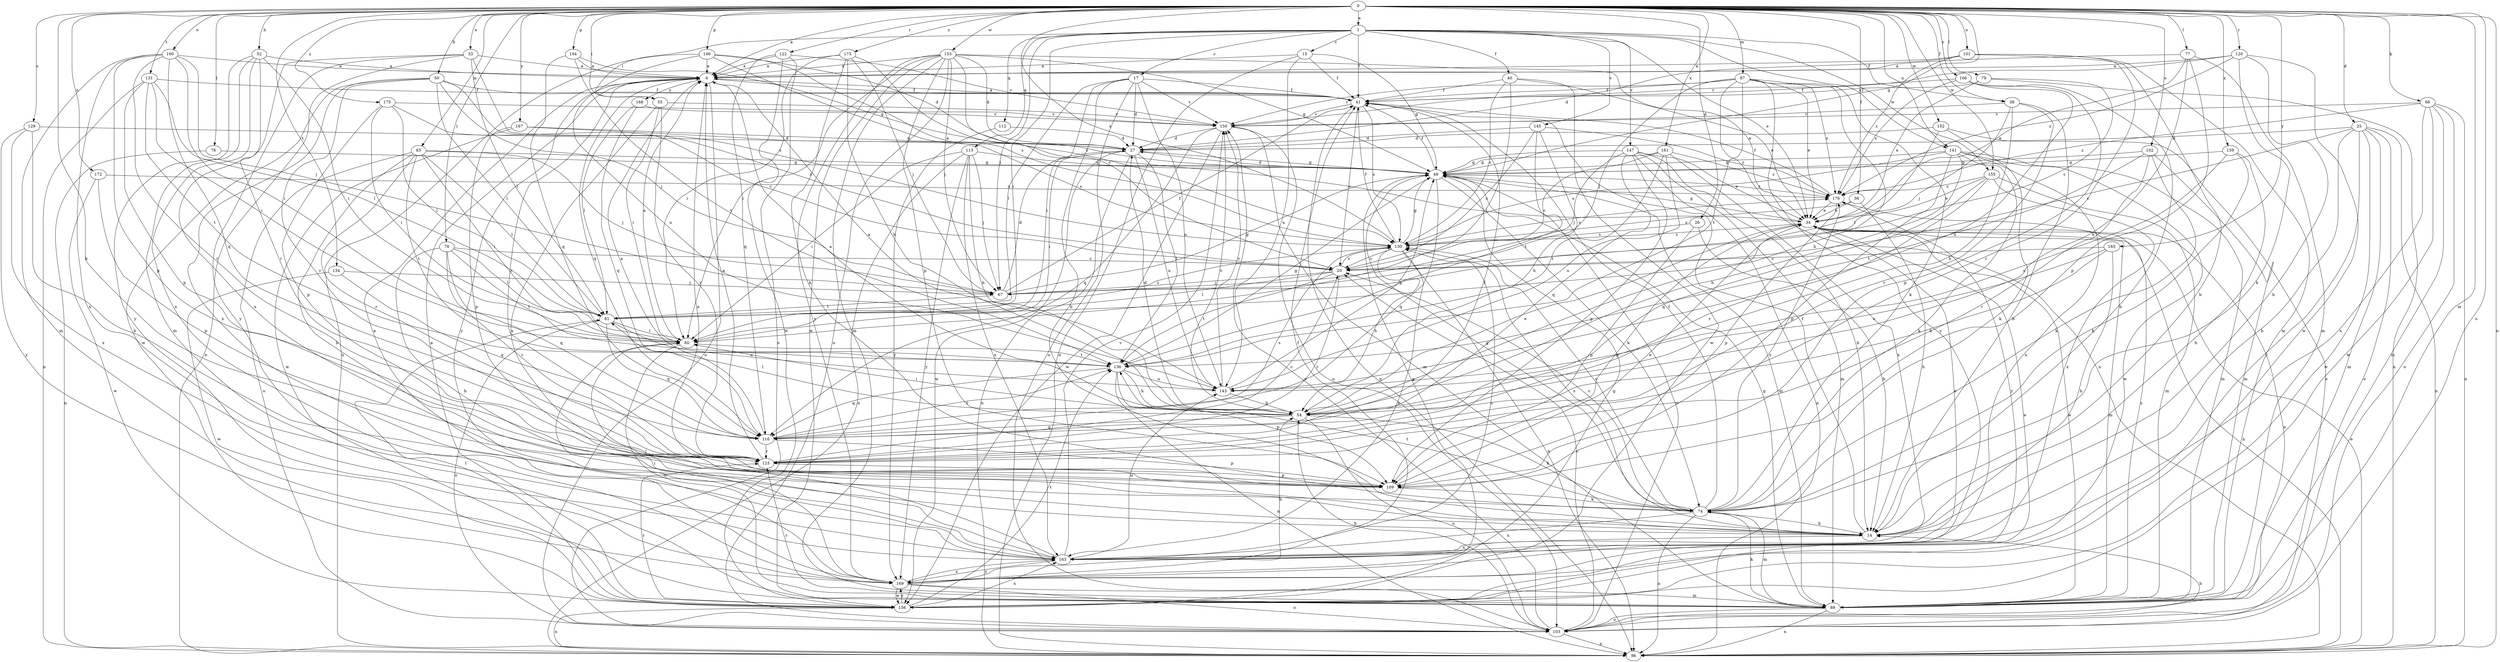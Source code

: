 strict digraph  {
0;
1;
6;
14;
15;
17;
20;
25;
26;
27;
33;
34;
36;
38;
40;
41;
48;
50;
52;
54;
55;
60;
67;
68;
74;
76;
77;
78;
79;
81;
83;
87;
89;
96;
100;
101;
102;
103;
104;
106;
109;
112;
113;
116;
120;
122;
123;
129;
130;
131;
134;
136;
141;
143;
145;
147;
150;
152;
153;
155;
156;
159;
161;
163;
165;
166;
167;
168;
169;
172;
173;
175;
176;
0 -> 1  [label=a];
0 -> 6  [label=a];
0 -> 25  [label=d];
0 -> 26  [label=d];
0 -> 33  [label=e];
0 -> 36  [label=f];
0 -> 38  [label=f];
0 -> 48  [label=g];
0 -> 50  [label=h];
0 -> 52  [label=h];
0 -> 55  [label=i];
0 -> 68  [label=k];
0 -> 74  [label=k];
0 -> 76  [label=l];
0 -> 77  [label=l];
0 -> 78  [label=l];
0 -> 79  [label=l];
0 -> 83  [label=m];
0 -> 87  [label=m];
0 -> 89  [label=m];
0 -> 96  [label=n];
0 -> 100  [label=o];
0 -> 101  [label=o];
0 -> 102  [label=o];
0 -> 103  [label=o];
0 -> 104  [label=p];
0 -> 106  [label=p];
0 -> 120  [label=r];
0 -> 122  [label=r];
0 -> 129  [label=s];
0 -> 130  [label=s];
0 -> 131  [label=t];
0 -> 134  [label=t];
0 -> 141  [label=u];
0 -> 152  [label=w];
0 -> 153  [label=w];
0 -> 155  [label=w];
0 -> 159  [label=x];
0 -> 161  [label=x];
0 -> 165  [label=y];
0 -> 166  [label=y];
0 -> 167  [label=y];
0 -> 172  [label=z];
0 -> 173  [label=z];
0 -> 175  [label=z];
1 -> 15  [label=c];
1 -> 17  [label=c];
1 -> 34  [label=e];
1 -> 38  [label=f];
1 -> 40  [label=f];
1 -> 41  [label=f];
1 -> 55  [label=i];
1 -> 60  [label=i];
1 -> 67  [label=j];
1 -> 112  [label=q];
1 -> 113  [label=q];
1 -> 141  [label=u];
1 -> 145  [label=v];
1 -> 147  [label=v];
1 -> 155  [label=w];
6 -> 41  [label=f];
6 -> 103  [label=o];
6 -> 116  [label=q];
6 -> 123  [label=r];
6 -> 168  [label=y];
6 -> 169  [label=y];
14 -> 6  [label=a];
14 -> 41  [label=f];
14 -> 130  [label=s];
14 -> 163  [label=x];
15 -> 6  [label=a];
15 -> 41  [label=f];
15 -> 48  [label=g];
15 -> 96  [label=n];
15 -> 143  [label=u];
17 -> 14  [label=b];
17 -> 27  [label=d];
17 -> 41  [label=f];
17 -> 60  [label=i];
17 -> 81  [label=l];
17 -> 103  [label=o];
17 -> 143  [label=u];
17 -> 150  [label=v];
20 -> 67  [label=j];
20 -> 81  [label=l];
20 -> 123  [label=r];
20 -> 130  [label=s];
20 -> 136  [label=t];
25 -> 14  [label=b];
25 -> 20  [label=c];
25 -> 27  [label=d];
25 -> 89  [label=m];
25 -> 96  [label=n];
25 -> 103  [label=o];
25 -> 156  [label=w];
25 -> 169  [label=y];
26 -> 14  [label=b];
26 -> 109  [label=p];
26 -> 130  [label=s];
27 -> 48  [label=g];
27 -> 60  [label=i];
27 -> 96  [label=n];
27 -> 136  [label=t];
27 -> 143  [label=u];
27 -> 156  [label=w];
33 -> 6  [label=a];
33 -> 81  [label=l];
33 -> 96  [label=n];
33 -> 130  [label=s];
33 -> 163  [label=x];
33 -> 169  [label=y];
34 -> 48  [label=g];
34 -> 89  [label=m];
34 -> 96  [label=n];
34 -> 103  [label=o];
34 -> 109  [label=p];
34 -> 130  [label=s];
36 -> 14  [label=b];
36 -> 34  [label=e];
36 -> 130  [label=s];
38 -> 14  [label=b];
38 -> 54  [label=h];
38 -> 67  [label=j];
38 -> 123  [label=r];
38 -> 150  [label=v];
40 -> 34  [label=e];
40 -> 41  [label=f];
40 -> 60  [label=i];
40 -> 130  [label=s];
40 -> 156  [label=w];
41 -> 6  [label=a];
41 -> 20  [label=c];
41 -> 96  [label=n];
41 -> 130  [label=s];
41 -> 150  [label=v];
48 -> 27  [label=d];
48 -> 41  [label=f];
48 -> 74  [label=k];
48 -> 89  [label=m];
48 -> 103  [label=o];
48 -> 116  [label=q];
48 -> 176  [label=z];
50 -> 20  [label=c];
50 -> 41  [label=f];
50 -> 67  [label=j];
50 -> 81  [label=l];
50 -> 123  [label=r];
50 -> 156  [label=w];
50 -> 163  [label=x];
52 -> 6  [label=a];
52 -> 60  [label=i];
52 -> 89  [label=m];
52 -> 123  [label=r];
52 -> 163  [label=x];
52 -> 169  [label=y];
54 -> 6  [label=a];
54 -> 27  [label=d];
54 -> 34  [label=e];
54 -> 60  [label=i];
54 -> 74  [label=k];
54 -> 81  [label=l];
54 -> 103  [label=o];
54 -> 116  [label=q];
54 -> 150  [label=v];
55 -> 60  [label=i];
55 -> 123  [label=r];
55 -> 150  [label=v];
55 -> 163  [label=x];
60 -> 6  [label=a];
60 -> 89  [label=m];
60 -> 136  [label=t];
67 -> 27  [label=d];
67 -> 41  [label=f];
67 -> 48  [label=g];
67 -> 81  [label=l];
68 -> 89  [label=m];
68 -> 96  [label=n];
68 -> 103  [label=o];
68 -> 150  [label=v];
68 -> 156  [label=w];
68 -> 163  [label=x];
68 -> 176  [label=z];
74 -> 14  [label=b];
74 -> 20  [label=c];
74 -> 41  [label=f];
74 -> 48  [label=g];
74 -> 89  [label=m];
74 -> 96  [label=n];
74 -> 130  [label=s];
74 -> 136  [label=t];
74 -> 163  [label=x];
74 -> 176  [label=z];
76 -> 48  [label=g];
76 -> 96  [label=n];
77 -> 6  [label=a];
77 -> 34  [label=e];
77 -> 54  [label=h];
77 -> 89  [label=m];
77 -> 109  [label=p];
78 -> 14  [label=b];
78 -> 20  [label=c];
78 -> 81  [label=l];
78 -> 116  [label=q];
78 -> 123  [label=r];
78 -> 136  [label=t];
79 -> 20  [label=c];
79 -> 34  [label=e];
79 -> 41  [label=f];
79 -> 96  [label=n];
81 -> 60  [label=i];
81 -> 103  [label=o];
81 -> 116  [label=q];
81 -> 130  [label=s];
81 -> 143  [label=u];
83 -> 14  [label=b];
83 -> 48  [label=g];
83 -> 60  [label=i];
83 -> 67  [label=j];
83 -> 81  [label=l];
83 -> 103  [label=o];
83 -> 123  [label=r];
83 -> 136  [label=t];
87 -> 34  [label=e];
87 -> 41  [label=f];
87 -> 54  [label=h];
87 -> 67  [label=j];
87 -> 74  [label=k];
87 -> 96  [label=n];
87 -> 136  [label=t];
87 -> 150  [label=v];
87 -> 169  [label=y];
87 -> 176  [label=z];
89 -> 34  [label=e];
89 -> 48  [label=g];
89 -> 74  [label=k];
89 -> 96  [label=n];
89 -> 103  [label=o];
89 -> 123  [label=r];
89 -> 176  [label=z];
96 -> 34  [label=e];
100 -> 6  [label=a];
100 -> 60  [label=i];
100 -> 67  [label=j];
100 -> 89  [label=m];
100 -> 109  [label=p];
100 -> 116  [label=q];
100 -> 123  [label=r];
100 -> 163  [label=x];
101 -> 6  [label=a];
101 -> 14  [label=b];
101 -> 27  [label=d];
101 -> 89  [label=m];
101 -> 123  [label=r];
101 -> 176  [label=z];
102 -> 48  [label=g];
102 -> 74  [label=k];
102 -> 89  [label=m];
102 -> 123  [label=r];
102 -> 136  [label=t];
103 -> 14  [label=b];
103 -> 20  [label=c];
103 -> 54  [label=h];
103 -> 96  [label=n];
103 -> 150  [label=v];
104 -> 6  [label=a];
104 -> 48  [label=g];
104 -> 116  [label=q];
104 -> 136  [label=t];
106 -> 6  [label=a];
106 -> 27  [label=d];
106 -> 34  [label=e];
106 -> 96  [label=n];
106 -> 130  [label=s];
106 -> 143  [label=u];
109 -> 34  [label=e];
109 -> 74  [label=k];
112 -> 27  [label=d];
112 -> 169  [label=y];
113 -> 48  [label=g];
113 -> 54  [label=h];
113 -> 60  [label=i];
113 -> 67  [label=j];
113 -> 96  [label=n];
113 -> 163  [label=x];
113 -> 169  [label=y];
116 -> 6  [label=a];
116 -> 109  [label=p];
116 -> 123  [label=r];
116 -> 130  [label=s];
116 -> 136  [label=t];
120 -> 6  [label=a];
120 -> 14  [label=b];
120 -> 74  [label=k];
120 -> 150  [label=v];
120 -> 156  [label=w];
120 -> 176  [label=z];
122 -> 6  [label=a];
122 -> 103  [label=o];
122 -> 116  [label=q];
122 -> 150  [label=v];
122 -> 156  [label=w];
123 -> 6  [label=a];
123 -> 20  [label=c];
123 -> 41  [label=f];
123 -> 109  [label=p];
129 -> 14  [label=b];
129 -> 27  [label=d];
129 -> 163  [label=x];
129 -> 169  [label=y];
130 -> 20  [label=c];
130 -> 41  [label=f];
130 -> 48  [label=g];
130 -> 54  [label=h];
130 -> 96  [label=n];
130 -> 163  [label=x];
130 -> 176  [label=z];
131 -> 41  [label=f];
131 -> 60  [label=i];
131 -> 81  [label=l];
131 -> 96  [label=n];
131 -> 109  [label=p];
131 -> 136  [label=t];
134 -> 67  [label=j];
134 -> 116  [label=q];
134 -> 156  [label=w];
136 -> 48  [label=g];
136 -> 54  [label=h];
136 -> 96  [label=n];
136 -> 109  [label=p];
136 -> 116  [label=q];
136 -> 143  [label=u];
141 -> 48  [label=g];
141 -> 54  [label=h];
141 -> 74  [label=k];
141 -> 89  [label=m];
141 -> 109  [label=p];
141 -> 130  [label=s];
141 -> 156  [label=w];
141 -> 163  [label=x];
143 -> 6  [label=a];
143 -> 48  [label=g];
143 -> 54  [label=h];
143 -> 150  [label=v];
145 -> 20  [label=c];
145 -> 27  [label=d];
145 -> 54  [label=h];
145 -> 136  [label=t];
145 -> 176  [label=z];
147 -> 14  [label=b];
147 -> 34  [label=e];
147 -> 48  [label=g];
147 -> 67  [label=j];
147 -> 89  [label=m];
147 -> 96  [label=n];
147 -> 109  [label=p];
147 -> 116  [label=q];
150 -> 27  [label=d];
150 -> 89  [label=m];
150 -> 103  [label=o];
150 -> 116  [label=q];
150 -> 156  [label=w];
152 -> 27  [label=d];
152 -> 74  [label=k];
152 -> 81  [label=l];
152 -> 103  [label=o];
153 -> 6  [label=a];
153 -> 20  [label=c];
153 -> 27  [label=d];
153 -> 34  [label=e];
153 -> 48  [label=g];
153 -> 60  [label=i];
153 -> 67  [label=j];
153 -> 89  [label=m];
153 -> 103  [label=o];
153 -> 109  [label=p];
153 -> 156  [label=w];
153 -> 169  [label=y];
155 -> 34  [label=e];
155 -> 89  [label=m];
155 -> 116  [label=q];
155 -> 123  [label=r];
155 -> 163  [label=x];
155 -> 176  [label=z];
156 -> 6  [label=a];
156 -> 34  [label=e];
156 -> 48  [label=g];
156 -> 81  [label=l];
156 -> 96  [label=n];
156 -> 123  [label=r];
156 -> 136  [label=t];
156 -> 163  [label=x];
156 -> 169  [label=y];
159 -> 14  [label=b];
159 -> 48  [label=g];
159 -> 74  [label=k];
159 -> 143  [label=u];
161 -> 20  [label=c];
161 -> 48  [label=g];
161 -> 136  [label=t];
161 -> 143  [label=u];
161 -> 163  [label=x];
161 -> 176  [label=z];
163 -> 34  [label=e];
163 -> 60  [label=i];
163 -> 130  [label=s];
163 -> 143  [label=u];
163 -> 150  [label=v];
163 -> 169  [label=y];
165 -> 14  [label=b];
165 -> 20  [label=c];
165 -> 54  [label=h];
165 -> 143  [label=u];
166 -> 14  [label=b];
166 -> 41  [label=f];
166 -> 109  [label=p];
166 -> 143  [label=u];
166 -> 176  [label=z];
167 -> 27  [label=d];
167 -> 109  [label=p];
167 -> 130  [label=s];
167 -> 156  [label=w];
168 -> 81  [label=l];
168 -> 116  [label=q];
168 -> 150  [label=v];
169 -> 6  [label=a];
169 -> 41  [label=f];
169 -> 48  [label=g];
169 -> 54  [label=h];
169 -> 60  [label=i];
169 -> 89  [label=m];
169 -> 103  [label=o];
169 -> 156  [label=w];
169 -> 163  [label=x];
172 -> 109  [label=p];
172 -> 156  [label=w];
172 -> 176  [label=z];
173 -> 6  [label=a];
173 -> 54  [label=h];
173 -> 60  [label=i];
173 -> 67  [label=j];
173 -> 74  [label=k];
173 -> 130  [label=s];
175 -> 20  [label=c];
175 -> 60  [label=i];
175 -> 81  [label=l];
175 -> 109  [label=p];
175 -> 150  [label=v];
176 -> 34  [label=e];
176 -> 41  [label=f];
176 -> 109  [label=p];
176 -> 169  [label=y];
}
